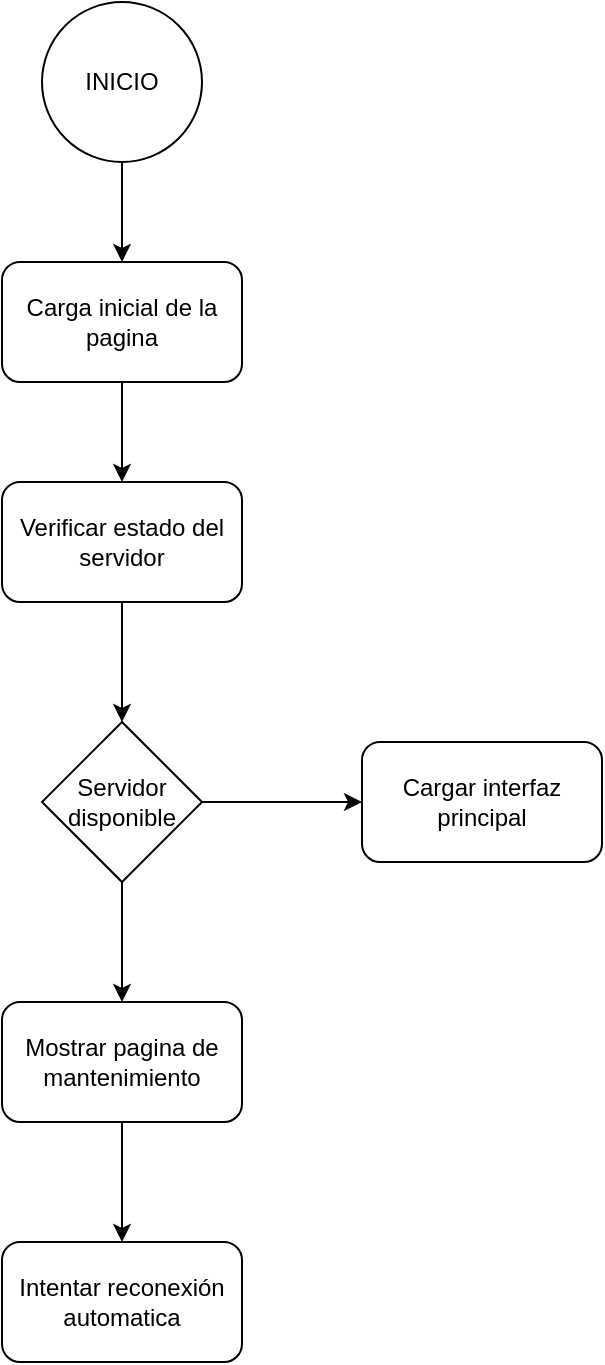<mxfile version="26.2.14">
  <diagram name="Página-1" id="fxF9T250So60SEwro1Fi">
    <mxGraphModel dx="1426" dy="785" grid="1" gridSize="10" guides="1" tooltips="1" connect="1" arrows="1" fold="1" page="1" pageScale="1" pageWidth="1200" pageHeight="1600" math="0" shadow="0">
      <root>
        <mxCell id="0" />
        <mxCell id="1" parent="0" />
        <mxCell id="uXFQCNxiD9KliblCnEWG-10" style="edgeStyle=orthogonalEdgeStyle;rounded=0;orthogonalLoop=1;jettySize=auto;html=1;entryX=0.5;entryY=0;entryDx=0;entryDy=0;" edge="1" parent="1" source="uXFQCNxiD9KliblCnEWG-1" target="uXFQCNxiD9KliblCnEWG-4">
          <mxGeometry relative="1" as="geometry" />
        </mxCell>
        <mxCell id="uXFQCNxiD9KliblCnEWG-1" value="INICIO" style="ellipse;whiteSpace=wrap;html=1;aspect=fixed;" vertex="1" parent="1">
          <mxGeometry x="80" y="70" width="80" height="80" as="geometry" />
        </mxCell>
        <mxCell id="uXFQCNxiD9KliblCnEWG-11" style="edgeStyle=orthogonalEdgeStyle;rounded=0;orthogonalLoop=1;jettySize=auto;html=1;entryX=0.5;entryY=0;entryDx=0;entryDy=0;" edge="1" parent="1" source="uXFQCNxiD9KliblCnEWG-4" target="uXFQCNxiD9KliblCnEWG-5">
          <mxGeometry relative="1" as="geometry" />
        </mxCell>
        <mxCell id="uXFQCNxiD9KliblCnEWG-4" value="Carga inicial de la pagina" style="rounded=1;whiteSpace=wrap;html=1;" vertex="1" parent="1">
          <mxGeometry x="60" y="200" width="120" height="60" as="geometry" />
        </mxCell>
        <mxCell id="uXFQCNxiD9KliblCnEWG-12" style="edgeStyle=orthogonalEdgeStyle;rounded=0;orthogonalLoop=1;jettySize=auto;html=1;exitX=0.5;exitY=1;exitDx=0;exitDy=0;entryX=0.5;entryY=0;entryDx=0;entryDy=0;" edge="1" parent="1" source="uXFQCNxiD9KliblCnEWG-5" target="uXFQCNxiD9KliblCnEWG-6">
          <mxGeometry relative="1" as="geometry" />
        </mxCell>
        <mxCell id="uXFQCNxiD9KliblCnEWG-5" value="Verificar estado del servidor" style="rounded=1;whiteSpace=wrap;html=1;" vertex="1" parent="1">
          <mxGeometry x="60" y="310" width="120" height="60" as="geometry" />
        </mxCell>
        <mxCell id="uXFQCNxiD9KliblCnEWG-13" style="edgeStyle=orthogonalEdgeStyle;rounded=0;orthogonalLoop=1;jettySize=auto;html=1;exitX=0.5;exitY=1;exitDx=0;exitDy=0;" edge="1" parent="1" source="uXFQCNxiD9KliblCnEWG-6" target="uXFQCNxiD9KliblCnEWG-7">
          <mxGeometry relative="1" as="geometry" />
        </mxCell>
        <mxCell id="uXFQCNxiD9KliblCnEWG-15" style="edgeStyle=orthogonalEdgeStyle;rounded=0;orthogonalLoop=1;jettySize=auto;html=1;entryX=0;entryY=0.5;entryDx=0;entryDy=0;" edge="1" parent="1" source="uXFQCNxiD9KliblCnEWG-6" target="uXFQCNxiD9KliblCnEWG-9">
          <mxGeometry relative="1" as="geometry" />
        </mxCell>
        <mxCell id="uXFQCNxiD9KliblCnEWG-6" value="Servidor disponible" style="rhombus;whiteSpace=wrap;html=1;" vertex="1" parent="1">
          <mxGeometry x="80" y="430" width="80" height="80" as="geometry" />
        </mxCell>
        <mxCell id="uXFQCNxiD9KliblCnEWG-14" style="edgeStyle=orthogonalEdgeStyle;rounded=0;orthogonalLoop=1;jettySize=auto;html=1;entryX=0.5;entryY=0;entryDx=0;entryDy=0;" edge="1" parent="1" source="uXFQCNxiD9KliblCnEWG-7" target="uXFQCNxiD9KliblCnEWG-8">
          <mxGeometry relative="1" as="geometry" />
        </mxCell>
        <mxCell id="uXFQCNxiD9KliblCnEWG-7" value="Mostrar pagina de mantenimiento" style="rounded=1;whiteSpace=wrap;html=1;" vertex="1" parent="1">
          <mxGeometry x="60" y="570" width="120" height="60" as="geometry" />
        </mxCell>
        <mxCell id="uXFQCNxiD9KliblCnEWG-8" value="Intentar reconexión automatica" style="rounded=1;whiteSpace=wrap;html=1;" vertex="1" parent="1">
          <mxGeometry x="60" y="690" width="120" height="60" as="geometry" />
        </mxCell>
        <mxCell id="uXFQCNxiD9KliblCnEWG-9" value="Cargar interfaz principal" style="rounded=1;whiteSpace=wrap;html=1;" vertex="1" parent="1">
          <mxGeometry x="240" y="440" width="120" height="60" as="geometry" />
        </mxCell>
      </root>
    </mxGraphModel>
  </diagram>
</mxfile>

